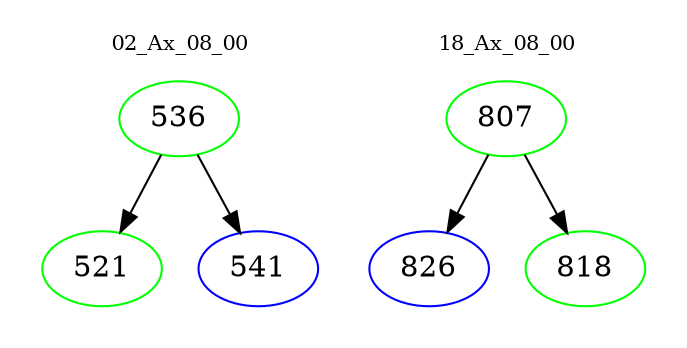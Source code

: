 digraph{
subgraph cluster_0 {
color = white
label = "02_Ax_08_00";
fontsize=10;
T0_536 [label="536", color="green"]
T0_536 -> T0_521 [color="black"]
T0_521 [label="521", color="green"]
T0_536 -> T0_541 [color="black"]
T0_541 [label="541", color="blue"]
}
subgraph cluster_1 {
color = white
label = "18_Ax_08_00";
fontsize=10;
T1_807 [label="807", color="green"]
T1_807 -> T1_826 [color="black"]
T1_826 [label="826", color="blue"]
T1_807 -> T1_818 [color="black"]
T1_818 [label="818", color="green"]
}
}
